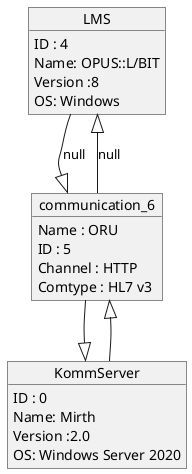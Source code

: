 @startuml
object LMS
object KommServer
KommServer : ID : 0
KommServer : Name: Mirth
KommServer : Version :2.0
KommServer : OS: Windows Server 2020
object communication_6
communication_6 : Name : ORU
communication_6 : ID : 5
communication_6 : Channel : HTTP
communication_6 : Comtype : HL7 v3
LMS --|> communication_6:null
communication_6 --|> KommServer
LMS <|-- communication_6:null
communication_6 <|-- KommServer
LMS : ID : 4
LMS : Name: OPUS::L/BIT
LMS : Version :8
LMS : OS: Windows
@enduml